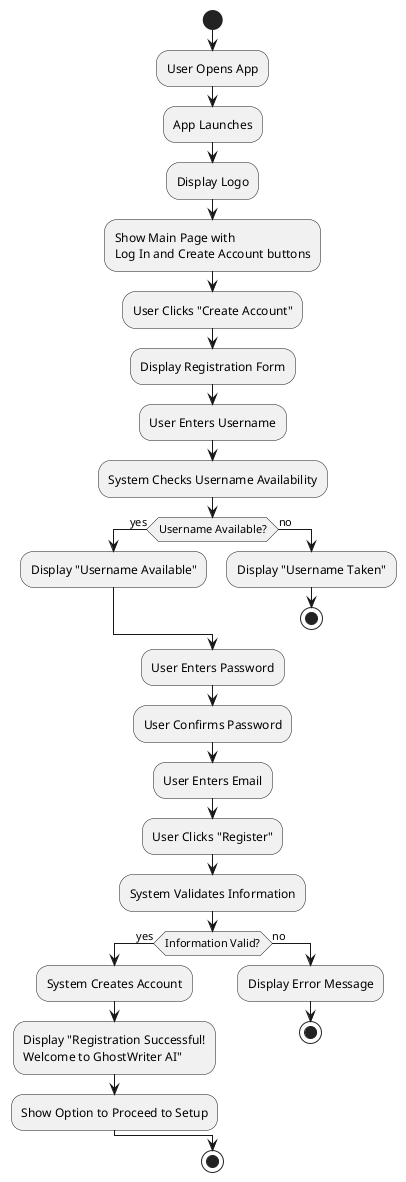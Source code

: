 @startuml User_Registration_Activity
start
:User Opens App;
:App Launches;
:Display Logo;
:Show Main Page with
Log In and Create Account buttons;
:User Clicks "Create Account";
:Display Registration Form;
:User Enters Username;
:System Checks Username Availability;
if (Username Available?) then (yes)
  :Display "Username Available";
else (no)
  :Display "Username Taken";
  stop
endif
:User Enters Password;
:User Confirms Password;
:User Enters Email;
:User Clicks "Register";
:System Validates Information;
if (Information Valid?) then (yes)
  :System Creates Account;
  :Display "Registration Successful!
  Welcome to GhostWriter AI";
  :Show Option to Proceed to Setup;
else (no)
  :Display Error Message;
  stop
endif
stop
@enduml